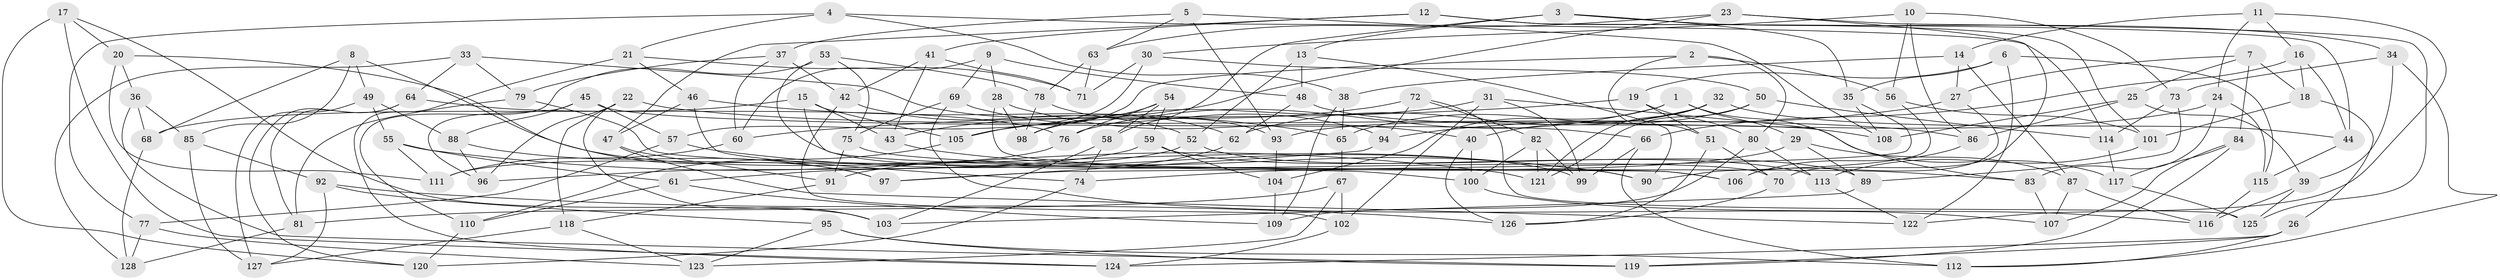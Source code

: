 // coarse degree distribution, {6: 0.21052631578947367, 13: 0.02631578947368421, 8: 0.09210526315789473, 4: 0.5657894736842105, 5: 0.02631578947368421, 12: 0.013157894736842105, 10: 0.013157894736842105, 3: 0.039473684210526314, 7: 0.013157894736842105}
// Generated by graph-tools (version 1.1) at 2025/20/03/04/25 18:20:30]
// undirected, 128 vertices, 256 edges
graph export_dot {
graph [start="1"]
  node [color=gray90,style=filled];
  1;
  2;
  3;
  4;
  5;
  6;
  7;
  8;
  9;
  10;
  11;
  12;
  13;
  14;
  15;
  16;
  17;
  18;
  19;
  20;
  21;
  22;
  23;
  24;
  25;
  26;
  27;
  28;
  29;
  30;
  31;
  32;
  33;
  34;
  35;
  36;
  37;
  38;
  39;
  40;
  41;
  42;
  43;
  44;
  45;
  46;
  47;
  48;
  49;
  50;
  51;
  52;
  53;
  54;
  55;
  56;
  57;
  58;
  59;
  60;
  61;
  62;
  63;
  64;
  65;
  66;
  67;
  68;
  69;
  70;
  71;
  72;
  73;
  74;
  75;
  76;
  77;
  78;
  79;
  80;
  81;
  82;
  83;
  84;
  85;
  86;
  87;
  88;
  89;
  90;
  91;
  92;
  93;
  94;
  95;
  96;
  97;
  98;
  99;
  100;
  101;
  102;
  103;
  104;
  105;
  106;
  107;
  108;
  109;
  110;
  111;
  112;
  113;
  114;
  115;
  116;
  117;
  118;
  119;
  120;
  121;
  122;
  123;
  124;
  125;
  126;
  127;
  128;
  1 -- 29;
  1 -- 104;
  1 -- 76;
  1 -- 83;
  2 -- 105;
  2 -- 56;
  2 -- 80;
  2 -- 51;
  3 -- 58;
  3 -- 13;
  3 -- 35;
  3 -- 34;
  4 -- 114;
  4 -- 21;
  4 -- 38;
  4 -- 77;
  5 -- 93;
  5 -- 63;
  5 -- 37;
  5 -- 108;
  6 -- 35;
  6 -- 115;
  6 -- 122;
  6 -- 19;
  7 -- 27;
  7 -- 84;
  7 -- 25;
  7 -- 18;
  8 -- 85;
  8 -- 68;
  8 -- 97;
  8 -- 49;
  9 -- 28;
  9 -- 48;
  9 -- 60;
  9 -- 69;
  10 -- 56;
  10 -- 73;
  10 -- 30;
  10 -- 86;
  11 -- 24;
  11 -- 122;
  11 -- 16;
  11 -- 14;
  12 -- 47;
  12 -- 101;
  12 -- 44;
  12 -- 41;
  13 -- 52;
  13 -- 48;
  13 -- 90;
  14 -- 87;
  14 -- 27;
  14 -- 38;
  15 -- 43;
  15 -- 68;
  15 -- 105;
  15 -- 100;
  16 -- 66;
  16 -- 18;
  16 -- 44;
  17 -- 103;
  17 -- 20;
  17 -- 120;
  17 -- 124;
  18 -- 101;
  18 -- 26;
  19 -- 60;
  19 -- 80;
  19 -- 51;
  20 -- 36;
  20 -- 111;
  20 -- 99;
  21 -- 46;
  21 -- 124;
  21 -- 71;
  22 -- 96;
  22 -- 118;
  22 -- 86;
  22 -- 103;
  23 -- 125;
  23 -- 43;
  23 -- 63;
  23 -- 70;
  24 -- 83;
  24 -- 93;
  24 -- 115;
  25 -- 39;
  25 -- 86;
  25 -- 108;
  26 -- 124;
  26 -- 119;
  26 -- 112;
  27 -- 94;
  27 -- 106;
  28 -- 40;
  28 -- 98;
  28 -- 106;
  29 -- 89;
  29 -- 87;
  29 -- 74;
  30 -- 57;
  30 -- 71;
  30 -- 50;
  31 -- 99;
  31 -- 117;
  31 -- 102;
  31 -- 98;
  32 -- 40;
  32 -- 44;
  32 -- 62;
  32 -- 121;
  33 -- 62;
  33 -- 128;
  33 -- 79;
  33 -- 64;
  34 -- 39;
  34 -- 73;
  34 -- 112;
  35 -- 97;
  35 -- 108;
  36 -- 119;
  36 -- 85;
  36 -- 68;
  37 -- 42;
  37 -- 79;
  37 -- 60;
  38 -- 65;
  38 -- 109;
  39 -- 116;
  39 -- 125;
  40 -- 126;
  40 -- 100;
  41 -- 71;
  41 -- 42;
  41 -- 43;
  42 -- 102;
  42 -- 52;
  43 -- 90;
  44 -- 115;
  45 -- 88;
  45 -- 96;
  45 -- 66;
  45 -- 57;
  46 -- 74;
  46 -- 65;
  46 -- 47;
  47 -- 91;
  47 -- 122;
  48 -- 108;
  48 -- 62;
  49 -- 127;
  49 -- 55;
  49 -- 88;
  50 -- 121;
  50 -- 65;
  50 -- 114;
  51 -- 126;
  51 -- 70;
  52 -- 89;
  52 -- 61;
  53 -- 110;
  53 -- 78;
  53 -- 70;
  53 -- 75;
  54 -- 58;
  54 -- 76;
  54 -- 59;
  54 -- 98;
  55 -- 121;
  55 -- 111;
  55 -- 61;
  56 -- 101;
  56 -- 90;
  57 -- 90;
  57 -- 77;
  58 -- 74;
  58 -- 103;
  59 -- 113;
  59 -- 104;
  59 -- 96;
  60 -- 111;
  61 -- 110;
  61 -- 109;
  62 -- 91;
  63 -- 71;
  63 -- 78;
  64 -- 120;
  64 -- 76;
  64 -- 81;
  65 -- 67;
  66 -- 99;
  66 -- 112;
  67 -- 102;
  67 -- 81;
  67 -- 123;
  68 -- 128;
  69 -- 94;
  69 -- 107;
  69 -- 75;
  70 -- 126;
  72 -- 125;
  72 -- 105;
  72 -- 94;
  72 -- 82;
  73 -- 89;
  73 -- 114;
  74 -- 120;
  75 -- 91;
  75 -- 83;
  76 -- 111;
  77 -- 128;
  77 -- 123;
  78 -- 98;
  78 -- 93;
  79 -- 106;
  79 -- 81;
  80 -- 113;
  80 -- 109;
  81 -- 128;
  82 -- 99;
  82 -- 121;
  82 -- 100;
  83 -- 107;
  84 -- 119;
  84 -- 107;
  84 -- 117;
  85 -- 127;
  85 -- 92;
  86 -- 106;
  87 -- 116;
  87 -- 107;
  88 -- 96;
  88 -- 97;
  89 -- 103;
  91 -- 118;
  92 -- 95;
  92 -- 127;
  92 -- 126;
  93 -- 104;
  94 -- 97;
  95 -- 123;
  95 -- 112;
  95 -- 119;
  100 -- 116;
  101 -- 113;
  102 -- 124;
  104 -- 109;
  105 -- 110;
  110 -- 120;
  113 -- 122;
  114 -- 117;
  115 -- 116;
  117 -- 125;
  118 -- 123;
  118 -- 127;
}
